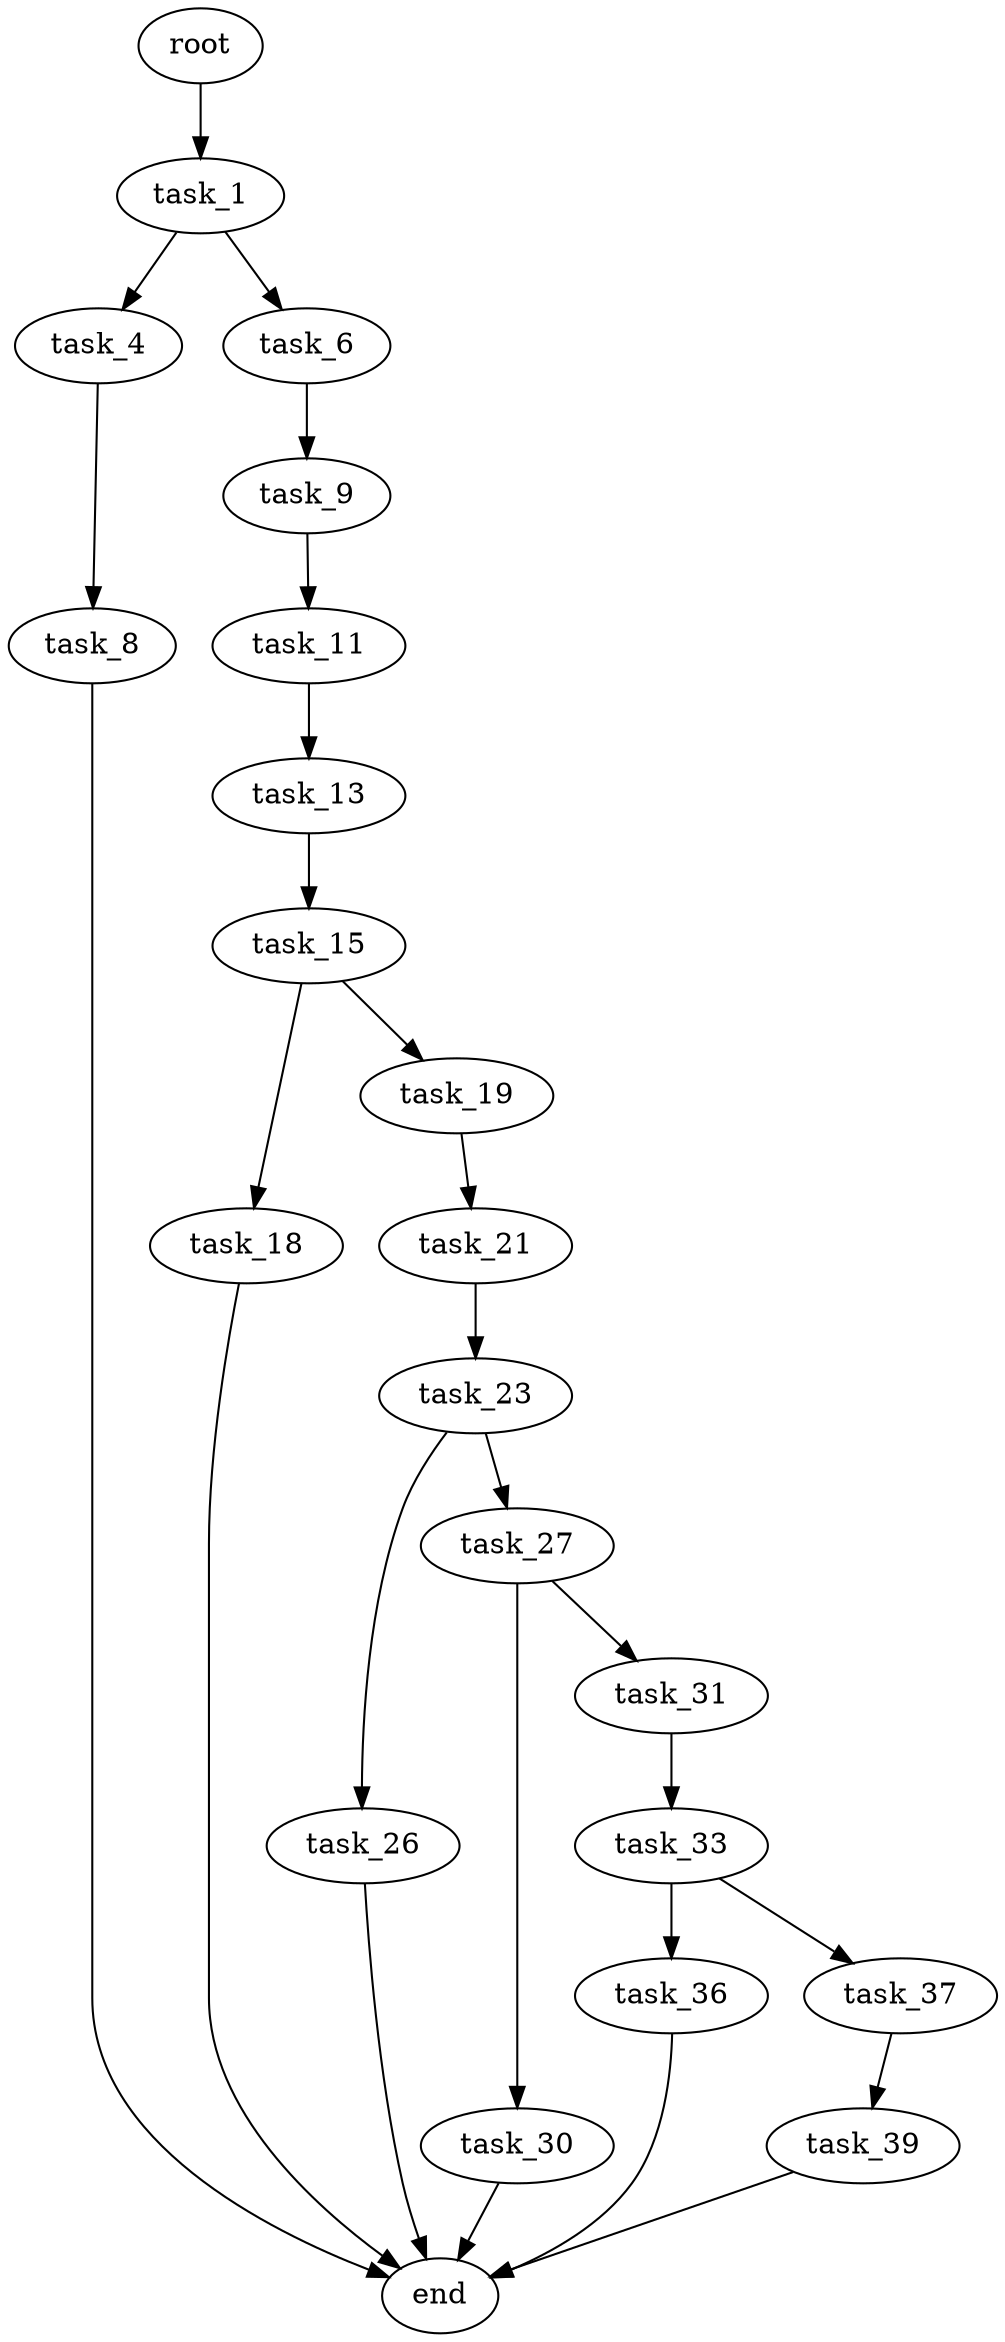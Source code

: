 digraph G {
  root [size="0.000000"];
  task_1 [size="50105054581.000000"];
  task_4 [size="19472754724.000000"];
  task_6 [size="156211347742.000000"];
  task_8 [size="28991029248.000000"];
  task_9 [size="192041066087.000000"];
  task_11 [size="8589934592.000000"];
  task_13 [size="93852129593.000000"];
  task_15 [size="45732994450.000000"];
  task_18 [size="27795404644.000000"];
  task_19 [size="462579948422.000000"];
  task_21 [size="8589934592.000000"];
  task_23 [size="7307400916.000000"];
  task_26 [size="549755813888.000000"];
  task_27 [size="37643513536.000000"];
  task_30 [size="28991029248.000000"];
  task_31 [size="407337919344.000000"];
  task_33 [size="17897289653.000000"];
  task_36 [size="656569844581.000000"];
  task_37 [size="31916025083.000000"];
  task_39 [size="408925941408.000000"];
  end [size="0.000000"];

  root -> task_1 [size="1.000000"];
  task_1 -> task_4 [size="838860800.000000"];
  task_1 -> task_6 [size="838860800.000000"];
  task_4 -> task_8 [size="411041792.000000"];
  task_6 -> task_9 [size="209715200.000000"];
  task_8 -> end [size="1.000000"];
  task_9 -> task_11 [size="411041792.000000"];
  task_11 -> task_13 [size="33554432.000000"];
  task_13 -> task_15 [size="209715200.000000"];
  task_15 -> task_18 [size="838860800.000000"];
  task_15 -> task_19 [size="838860800.000000"];
  task_18 -> end [size="1.000000"];
  task_19 -> task_21 [size="411041792.000000"];
  task_21 -> task_23 [size="33554432.000000"];
  task_23 -> task_26 [size="209715200.000000"];
  task_23 -> task_27 [size="209715200.000000"];
  task_26 -> end [size="1.000000"];
  task_27 -> task_30 [size="679477248.000000"];
  task_27 -> task_31 [size="679477248.000000"];
  task_30 -> end [size="1.000000"];
  task_31 -> task_33 [size="838860800.000000"];
  task_33 -> task_36 [size="679477248.000000"];
  task_33 -> task_37 [size="679477248.000000"];
  task_36 -> end [size="1.000000"];
  task_37 -> task_39 [size="838860800.000000"];
  task_39 -> end [size="1.000000"];
}
